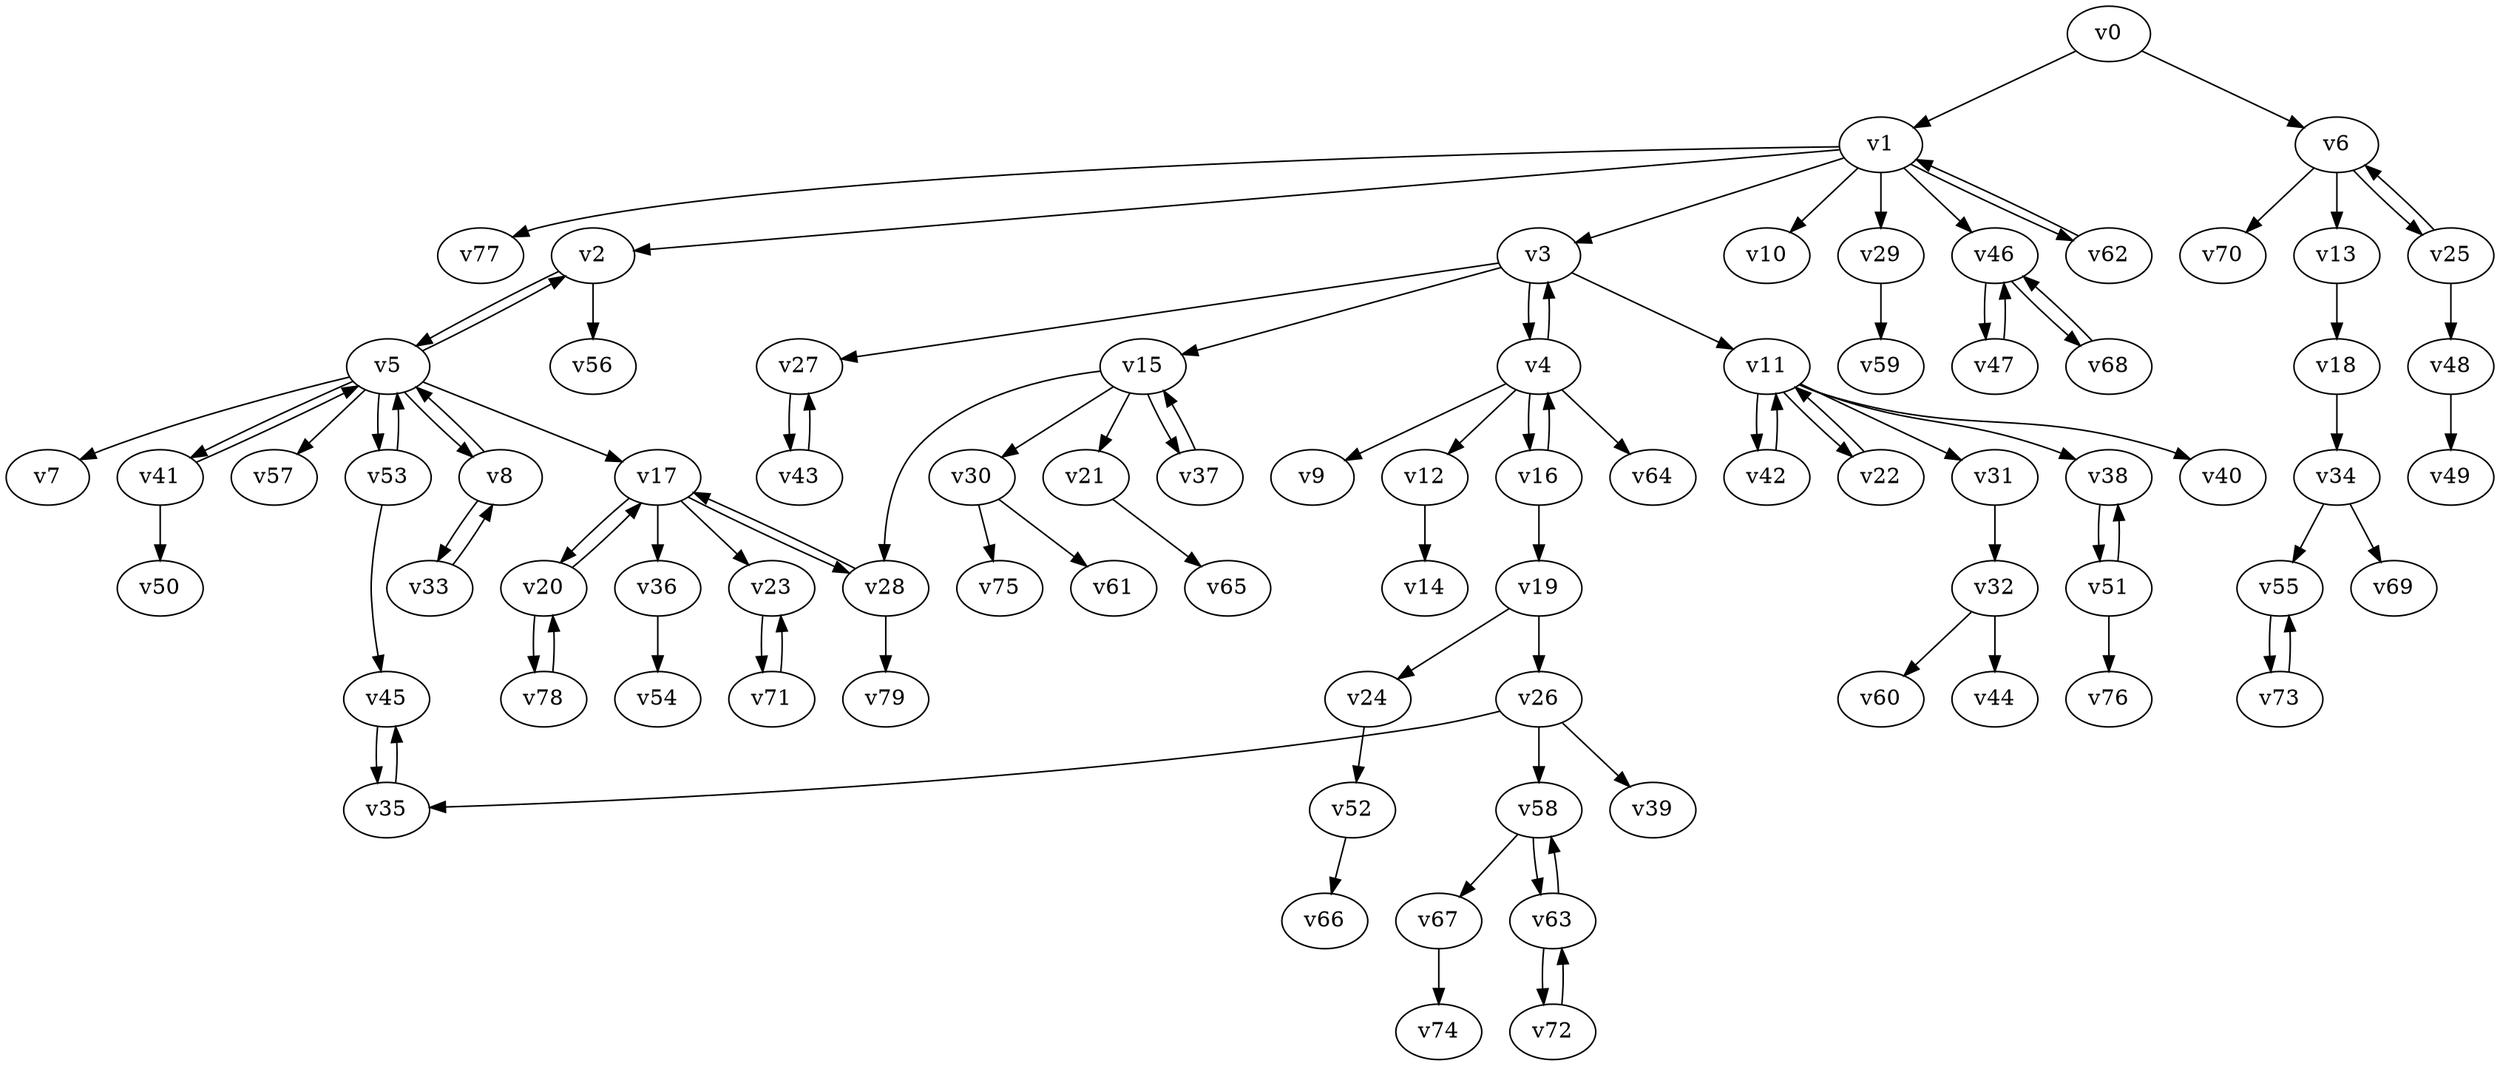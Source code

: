 digraph test110 {
    v0 [name="v0", player=0, weight=11];
    v1 [name="v1", player=1, weight=5];
    v2 [name="v2", player=0, weight=10];
    v3 [name="v3", player=1, weight=9];
    v4 [name="v4", player=0, weight=16];
    v5 [name="v5", player=1, weight=6];
    v6 [name="v6", player=0, weight=9];
    v7 [name="v7", player=1, weight=12];
    v8 [name="v8", player=0, weight=2];
    v9 [name="v9", player=1, weight=5];
    v10 [name="v10", player=0, weight=11];
    v11 [name="v11", player=1, weight=12];
    v12 [name="v12", player=0, weight=5];
    v13 [name="v13", player=1, weight=1];
    v14 [name="v14", player=0, weight=7];
    v15 [name="v15", player=1, weight=10];
    v16 [name="v16", player=0, weight=14];
    v17 [name="v17", player=1, weight=12];
    v18 [name="v18", player=0, weight=3];
    v19 [name="v19", player=1, weight=14];
    v20 [name="v20", player=0, weight=14];
    v21 [name="v21", player=1, weight=13];
    v22 [name="v22", player=0, weight=5];
    v23 [name="v23", player=1, weight=8];
    v24 [name="v24", player=0, weight=4];
    v25 [name="v25", player=1, weight=18];
    v26 [name="v26", player=0, weight=4];
    v27 [name="v27", player=1, weight=17];
    v28 [name="v28", player=0, weight=8];
    v29 [name="v29", player=1, weight=4];
    v30 [name="v30", player=0, weight=9];
    v31 [name="v31", player=1, weight=12];
    v32 [name="v32", player=0, weight=14];
    v33 [name="v33", player=1, weight=9];
    v34 [name="v34", player=0, weight=9];
    v35 [name="v35", player=1, weight=14];
    v36 [name="v36", player=0, weight=11];
    v37 [name="v37", player=1, weight=12];
    v38 [name="v38", player=0, weight=15];
    v39 [name="v39", player=1, weight=1];
    v40 [name="v40", player=0, weight=0];
    v41 [name="v41", player=1, weight=7];
    v42 [name="v42", player=0, weight=2];
    v43 [name="v43", player=1, weight=7];
    v44 [name="v44", player=0, weight=9];
    v45 [name="v45", player=1, weight=7];
    v46 [name="v46", player=0, weight=14];
    v47 [name="v47", player=1, weight=9];
    v48 [name="v48", player=0, weight=3];
    v49 [name="v49", player=1, weight=12];
    v50 [name="v50", player=0, weight=10];
    v51 [name="v51", player=1, weight=7];
    v52 [name="v52", player=0, weight=10];
    v53 [name="v53", player=1, weight=15];
    v54 [name="v54", player=0, weight=1];
    v55 [name="v55", player=1, weight=1];
    v56 [name="v56", player=0, weight=4];
    v57 [name="v57", player=1, weight=2];
    v58 [name="v58", player=0, weight=14];
    v59 [name="v59", player=1, weight=13];
    v60 [name="v60", player=0, weight=1];
    v61 [name="v61", player=1, weight=17];
    v62 [name="v62", player=0, weight=2];
    v63 [name="v63", player=1, weight=7];
    v64 [name="v64", player=0, weight=3];
    v65 [name="v65", player=1, weight=8];
    v66 [name="v66", player=0, weight=13];
    v67 [name="v67", player=1, weight=6];
    v68 [name="v68", player=0, weight=0];
    v69 [name="v69", player=1, weight=7];
    v70 [name="v70", player=0, weight=0];
    v71 [name="v71", player=1, weight=14];
    v72 [name="v72", player=0, weight=6];
    v73 [name="v73", player=1, weight=13];
    v74 [name="v74", player=0, weight=4];
    v75 [name="v75", player=1, weight=11];
    v76 [name="v76", player=0, weight=13];
    v77 [name="v77", player=1, weight=12];
    v78 [name="v78", player=0, weight=0];
    v79 [name="v79", player=1, weight=16];
    v0 -> v1;
    v1 -> v2;
    v1 -> v3;
    v3 -> v4;
    v4 -> v3;
    v2 -> v5;
    v5 -> v2;
    v0 -> v6;
    v5 -> v7;
    v5 -> v8;
    v8 -> v5;
    v4 -> v9;
    v1 -> v10;
    v3 -> v11;
    v4 -> v12;
    v6 -> v13;
    v12 -> v14;
    v3 -> v15;
    v4 -> v16;
    v16 -> v4;
    v5 -> v17;
    v13 -> v18;
    v16 -> v19;
    v17 -> v20;
    v20 -> v17;
    v15 -> v21;
    v11 -> v22;
    v22 -> v11;
    v17 -> v23;
    v19 -> v24;
    v6 -> v25;
    v25 -> v6;
    v19 -> v26;
    v3 -> v27;
    v17 -> v28;
    v28 -> v17;
    v1 -> v29;
    v15 -> v30;
    v11 -> v31;
    v31 -> v32;
    v8 -> v33;
    v33 -> v8;
    v18 -> v34;
    v26 -> v35;
    v17 -> v36;
    v15 -> v37;
    v37 -> v15;
    v11 -> v38;
    v26 -> v39;
    v11 -> v40;
    v5 -> v41;
    v41 -> v5;
    v11 -> v42;
    v42 -> v11;
    v27 -> v43;
    v43 -> v27;
    v32 -> v44;
    v35 -> v45;
    v45 -> v35;
    v1 -> v46;
    v46 -> v47;
    v47 -> v46;
    v25 -> v48;
    v48 -> v49;
    v41 -> v50;
    v38 -> v51;
    v51 -> v38;
    v24 -> v52;
    v5 -> v53;
    v53 -> v5;
    v36 -> v54;
    v34 -> v55;
    v2 -> v56;
    v5 -> v57;
    v26 -> v58;
    v29 -> v59;
    v32 -> v60;
    v30 -> v61;
    v1 -> v62;
    v62 -> v1;
    v58 -> v63;
    v63 -> v58;
    v4 -> v64;
    v21 -> v65;
    v52 -> v66;
    v58 -> v67;
    v46 -> v68;
    v68 -> v46;
    v34 -> v69;
    v6 -> v70;
    v23 -> v71;
    v71 -> v23;
    v63 -> v72;
    v72 -> v63;
    v55 -> v73;
    v73 -> v55;
    v67 -> v74;
    v30 -> v75;
    v51 -> v76;
    v1 -> v77;
    v20 -> v78;
    v78 -> v20;
    v28 -> v79;
    v53 -> v45;
    v15 -> v28;
}
